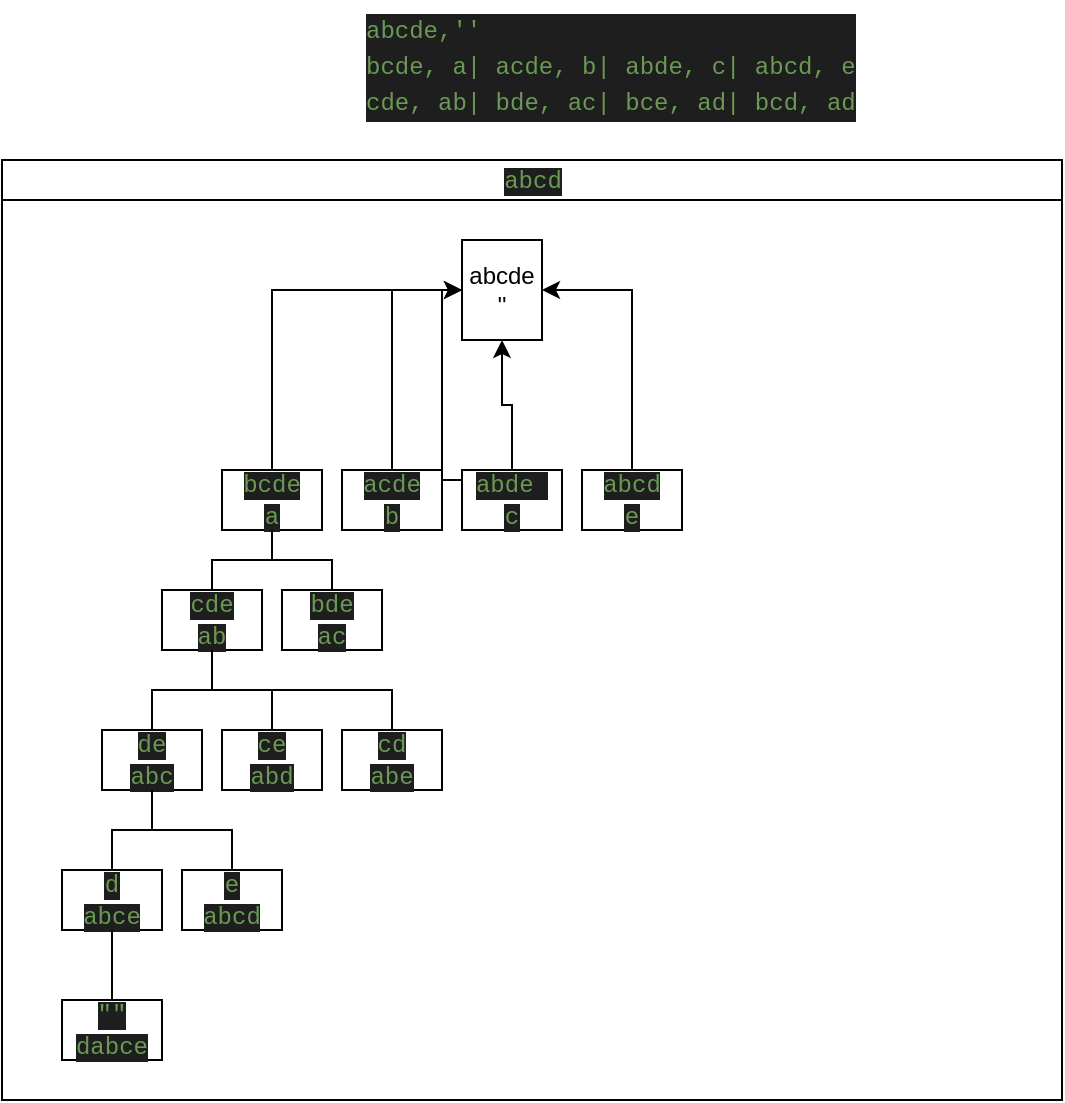 <mxfile version="13.6.5">
    <diagram id="B3iBNl-1eemlvpAMfwfV" name="Page-1">
        <mxGraphModel dx="1437" dy="495" grid="1" gridSize="10" guides="1" tooltips="1" connect="1" arrows="1" fold="1" page="1" pageScale="1" pageWidth="827" pageHeight="1169" math="0" shadow="0">
            <root>
                <mxCell id="0"/>
                <mxCell id="1" parent="0"/>
                <mxCell id="2" value="&lt;meta charset=&quot;utf-8&quot;&gt;&lt;div style=&quot;color: rgb(212, 212, 212); background-color: rgb(30, 30, 30); font-family: menlo, monaco, &amp;quot;courier new&amp;quot;, monospace; font-weight: normal; font-size: 12px; line-height: 18px;&quot;&gt;&lt;div&gt;&lt;span style=&quot;color: #6a9955&quot;&gt;                                abcde,''&lt;/span&gt;&lt;/div&gt;&lt;div&gt;&lt;span style=&quot;color: #6a9955&quot;&gt;            bcde, a|                 acde, b| abde, c| abcd, e&lt;/span&gt;&lt;/div&gt;&lt;div&gt;&lt;span style=&quot;color: #6a9955&quot;&gt;cde, ab| bde, ac| bce, ad| bcd, ad&lt;/span&gt;&lt;/div&gt;&lt;/div&gt;" style="text;whiteSpace=wrap;html=1;" parent="1" vertex="1">
                    <mxGeometry x="130" y="80" width="270" height="70" as="geometry"/>
                </mxCell>
                <mxCell id="3" value="&lt;meta charset=&quot;utf-8&quot;&gt;&lt;span style=&quot;color: rgb(106, 153, 85); font-family: menlo, monaco, &amp;quot;courier new&amp;quot;, monospace; font-size: 12px; font-style: normal; font-weight: 400; letter-spacing: normal; text-align: left; text-indent: 0px; text-transform: none; word-spacing: 0px; background-color: rgb(30, 30, 30); display: inline; float: none;&quot;&gt;abcd&lt;/span&gt;" style="swimlane;html=1;startSize=20;horizontal=1;containerType=tree;newEdgeStyle={&quot;edgeStyle&quot;:&quot;elbowEdgeStyle&quot;,&quot;startArrow&quot;:&quot;none&quot;,&quot;endArrow&quot;:&quot;none&quot;};" parent="1" vertex="1">
                    <mxGeometry x="-50" y="160" width="530" height="470" as="geometry"/>
                </mxCell>
                <mxCell id="4" value="" style="edgeStyle=elbowEdgeStyle;elbow=vertical;startArrow=none;endArrow=none;rounded=0;" parent="3" source="6" target="7" edge="1">
                    <mxGeometry relative="1" as="geometry">
                        <Array as="points">
                            <mxPoint x="170" y="65"/>
                        </Array>
                    </mxGeometry>
                </mxCell>
                <UserObject label="abcde&lt;br&gt;''" treeRoot="1" id="6">
                    <mxCell style="whiteSpace=wrap;html=1;align=center;treeFolding=1;treeMoving=1;newEdgeStyle={&quot;edgeStyle&quot;:&quot;elbowEdgeStyle&quot;,&quot;startArrow&quot;:&quot;none&quot;,&quot;endArrow&quot;:&quot;none&quot;};" parent="3" vertex="1">
                        <mxGeometry x="230" y="40" width="40" height="50" as="geometry"/>
                    </mxCell>
                </UserObject>
                <mxCell id="7" value="&lt;span style=&quot;color: rgb(106 , 153 , 85) ; font-family: &amp;#34;menlo&amp;#34; , &amp;#34;monaco&amp;#34; , &amp;#34;courier new&amp;#34; , monospace ; text-align: left ; background-color: rgb(30 , 30 , 30)&quot;&gt;bcde&lt;br&gt;a&lt;br&gt;&lt;/span&gt;" style="whiteSpace=wrap;html=1;align=center;verticalAlign=middle;treeFolding=1;treeMoving=1;newEdgeStyle={&quot;edgeStyle&quot;:&quot;elbowEdgeStyle&quot;,&quot;startArrow&quot;:&quot;none&quot;,&quot;endArrow&quot;:&quot;none&quot;};" parent="3" vertex="1">
                    <mxGeometry x="110" y="155" width="50" height="30" as="geometry"/>
                </mxCell>
                <mxCell id="14" style="edgeStyle=orthogonalEdgeStyle;rounded=0;orthogonalLoop=1;jettySize=auto;html=1;" edge="1" parent="3" source="11" target="6">
                    <mxGeometry relative="1" as="geometry"/>
                </mxCell>
                <mxCell id="22" style="edgeStyle=orthogonalEdgeStyle;rounded=0;orthogonalLoop=1;jettySize=auto;html=1;" edge="1" parent="3" source="11" target="6">
                    <mxGeometry relative="1" as="geometry">
                        <Array as="points">
                            <mxPoint x="220" y="160"/>
                            <mxPoint x="220" y="65"/>
                        </Array>
                    </mxGeometry>
                </mxCell>
                <mxCell id="11" value="&lt;span style=&quot;color: rgb(106 , 153 , 85) ; font-family: &amp;#34;menlo&amp;#34; , &amp;#34;monaco&amp;#34; , &amp;#34;courier new&amp;#34; , monospace ; text-align: left ; background-color: rgb(30 , 30 , 30)&quot;&gt;abde&amp;nbsp;&lt;br&gt;&lt;/span&gt;&lt;span style=&quot;color: rgb(106 , 153 , 85) ; font-family: &amp;#34;menlo&amp;#34; , &amp;#34;monaco&amp;#34; , &amp;#34;courier new&amp;#34; , monospace ; text-align: left ; background-color: rgb(30 , 30 , 30)&quot;&gt;c&lt;br&gt;&lt;/span&gt;" style="whiteSpace=wrap;html=1;align=center;verticalAlign=middle;treeFolding=1;treeMoving=1;newEdgeStyle={&quot;edgeStyle&quot;:&quot;elbowEdgeStyle&quot;,&quot;startArrow&quot;:&quot;none&quot;,&quot;endArrow&quot;:&quot;none&quot;};" vertex="1" parent="3">
                    <mxGeometry x="230" y="155" width="50" height="30" as="geometry"/>
                </mxCell>
                <mxCell id="13" style="edgeStyle=orthogonalEdgeStyle;rounded=0;orthogonalLoop=1;jettySize=auto;html=1;" edge="1" parent="3" source="10" target="6">
                    <mxGeometry relative="1" as="geometry">
                        <Array as="points">
                            <mxPoint x="195" y="65"/>
                        </Array>
                    </mxGeometry>
                </mxCell>
                <mxCell id="10" value="&lt;span style=&quot;color: rgb(106 , 153 , 85) ; font-family: &amp;#34;menlo&amp;#34; , &amp;#34;monaco&amp;#34; , &amp;#34;courier new&amp;#34; , monospace ; text-align: left ; background-color: rgb(30 , 30 , 30)&quot;&gt;acde&lt;br&gt;&lt;/span&gt;&lt;span style=&quot;color: rgb(106 , 153 , 85) ; font-family: &amp;#34;menlo&amp;#34; , &amp;#34;monaco&amp;#34; , &amp;#34;courier new&amp;#34; , monospace ; text-align: left ; background-color: rgb(30 , 30 , 30)&quot;&gt;b&lt;br&gt;&lt;/span&gt;" style="whiteSpace=wrap;html=1;align=center;verticalAlign=middle;treeFolding=1;treeMoving=1;newEdgeStyle={&quot;edgeStyle&quot;:&quot;elbowEdgeStyle&quot;,&quot;startArrow&quot;:&quot;none&quot;,&quot;endArrow&quot;:&quot;none&quot;};" vertex="1" parent="3">
                    <mxGeometry x="170" y="155" width="50" height="30" as="geometry"/>
                </mxCell>
                <mxCell id="15" style="edgeStyle=orthogonalEdgeStyle;rounded=0;orthogonalLoop=1;jettySize=auto;html=1;" edge="1" parent="3" source="12" target="6">
                    <mxGeometry relative="1" as="geometry">
                        <Array as="points">
                            <mxPoint x="315" y="65"/>
                        </Array>
                    </mxGeometry>
                </mxCell>
                <mxCell id="12" value="&lt;span style=&quot;color: rgb(106 , 153 , 85) ; font-family: &amp;#34;menlo&amp;#34; , &amp;#34;monaco&amp;#34; , &amp;#34;courier new&amp;#34; , monospace ; text-align: left ; background-color: rgb(30 , 30 , 30)&quot;&gt;abcd&lt;br&gt;&lt;/span&gt;&lt;span style=&quot;color: rgb(106 , 153 , 85) ; font-family: &amp;#34;menlo&amp;#34; , &amp;#34;monaco&amp;#34; , &amp;#34;courier new&amp;#34; , monospace ; text-align: left ; background-color: rgb(30 , 30 , 30)&quot;&gt;e&lt;br&gt;&lt;/span&gt;" style="whiteSpace=wrap;html=1;align=center;verticalAlign=middle;treeFolding=1;treeMoving=1;newEdgeStyle={&quot;edgeStyle&quot;:&quot;elbowEdgeStyle&quot;,&quot;startArrow&quot;:&quot;none&quot;,&quot;endArrow&quot;:&quot;none&quot;};" vertex="1" parent="3">
                    <mxGeometry x="290" y="155" width="50" height="30" as="geometry"/>
                </mxCell>
                <mxCell id="23" value="" style="edgeStyle=elbowEdgeStyle;elbow=vertical;startArrow=none;endArrow=none;rounded=0;" edge="1" target="24" source="7" parent="3">
                    <mxGeometry relative="1" as="geometry">
                        <mxPoint x="380" y="255" as="sourcePoint"/>
                    </mxGeometry>
                </mxCell>
                <mxCell id="24" value="&lt;span style=&quot;color: rgb(106 , 153 , 85) ; font-family: &amp;#34;menlo&amp;#34; , &amp;#34;monaco&amp;#34; , &amp;#34;courier new&amp;#34; , monospace ; text-align: left ; background-color: rgb(30 , 30 , 30)&quot;&gt;cde&lt;br&gt;&lt;/span&gt;&lt;span style=&quot;color: rgb(106 , 153 , 85) ; font-family: &amp;#34;menlo&amp;#34; , &amp;#34;monaco&amp;#34; , &amp;#34;courier new&amp;#34; , monospace ; text-align: left ; background-color: rgb(30 , 30 , 30)&quot;&gt;ab&lt;br&gt;&lt;/span&gt;" style="whiteSpace=wrap;html=1;align=center;verticalAlign=middle;treeFolding=1;treeMoving=1;newEdgeStyle={&quot;edgeStyle&quot;:&quot;elbowEdgeStyle&quot;,&quot;startArrow&quot;:&quot;none&quot;,&quot;endArrow&quot;:&quot;none&quot;};" vertex="1" parent="3">
                    <mxGeometry x="80" y="215" width="50" height="30" as="geometry"/>
                </mxCell>
                <mxCell id="25" value="" style="edgeStyle=elbowEdgeStyle;elbow=vertical;startArrow=none;endArrow=none;rounded=0;" edge="1" target="26" source="7" parent="3">
                    <mxGeometry relative="1" as="geometry">
                        <mxPoint x="380" y="255" as="sourcePoint"/>
                    </mxGeometry>
                </mxCell>
                <mxCell id="26" value="&lt;span style=&quot;color: rgb(106 , 153 , 85) ; font-family: &amp;#34;menlo&amp;#34; , &amp;#34;monaco&amp;#34; , &amp;#34;courier new&amp;#34; , monospace ; text-align: left ; background-color: rgb(30 , 30 , 30)&quot;&gt;bde&lt;br&gt;&lt;/span&gt;&lt;span style=&quot;color: rgb(106 , 153 , 85) ; font-family: &amp;#34;menlo&amp;#34; , &amp;#34;monaco&amp;#34; , &amp;#34;courier new&amp;#34; , monospace ; text-align: left ; background-color: rgb(30 , 30 , 30)&quot;&gt;ac&lt;br&gt;&lt;/span&gt;" style="whiteSpace=wrap;html=1;align=center;verticalAlign=middle;treeFolding=1;treeMoving=1;newEdgeStyle={&quot;edgeStyle&quot;:&quot;elbowEdgeStyle&quot;,&quot;startArrow&quot;:&quot;none&quot;,&quot;endArrow&quot;:&quot;none&quot;};" vertex="1" parent="3">
                    <mxGeometry x="140" y="215" width="50" height="30" as="geometry"/>
                </mxCell>
                <mxCell id="27" value="" style="edgeStyle=elbowEdgeStyle;elbow=vertical;startArrow=none;endArrow=none;rounded=0;" edge="1" target="28" source="24" parent="3">
                    <mxGeometry relative="1" as="geometry">
                        <mxPoint x="225" y="335" as="sourcePoint"/>
                    </mxGeometry>
                </mxCell>
                <mxCell id="28" value="&lt;span style=&quot;color: rgb(106 , 153 , 85) ; font-family: &amp;#34;menlo&amp;#34; , &amp;#34;monaco&amp;#34; , &amp;#34;courier new&amp;#34; , monospace ; text-align: left ; background-color: rgb(30 , 30 , 30)&quot;&gt;de&lt;br&gt;abc&lt;br&gt;&lt;/span&gt;" style="whiteSpace=wrap;html=1;align=center;verticalAlign=middle;treeFolding=1;treeMoving=1;newEdgeStyle={&quot;edgeStyle&quot;:&quot;elbowEdgeStyle&quot;,&quot;startArrow&quot;:&quot;none&quot;,&quot;endArrow&quot;:&quot;none&quot;};" vertex="1" parent="3">
                    <mxGeometry x="50" y="285" width="50" height="30" as="geometry"/>
                </mxCell>
                <mxCell id="29" value="" style="edgeStyle=elbowEdgeStyle;elbow=vertical;startArrow=none;endArrow=none;rounded=0;" edge="1" target="30" source="28" parent="3">
                    <mxGeometry relative="1" as="geometry">
                        <mxPoint x="195" y="405" as="sourcePoint"/>
                    </mxGeometry>
                </mxCell>
                <mxCell id="30" value="&lt;span style=&quot;color: rgb(106 , 153 , 85) ; font-family: &amp;#34;menlo&amp;#34; , &amp;#34;monaco&amp;#34; , &amp;#34;courier new&amp;#34; , monospace ; text-align: left ; background-color: rgb(30 , 30 , 30)&quot;&gt;d&lt;br&gt;abce&lt;br&gt;&lt;/span&gt;" style="whiteSpace=wrap;html=1;align=center;verticalAlign=middle;treeFolding=1;treeMoving=1;newEdgeStyle={&quot;edgeStyle&quot;:&quot;elbowEdgeStyle&quot;,&quot;startArrow&quot;:&quot;none&quot;,&quot;endArrow&quot;:&quot;none&quot;};" vertex="1" parent="3">
                    <mxGeometry x="30" y="355" width="50" height="30" as="geometry"/>
                </mxCell>
                <mxCell id="31" value="" style="edgeStyle=elbowEdgeStyle;elbow=vertical;startArrow=none;endArrow=none;rounded=0;" edge="1" target="32" source="24" parent="3">
                    <mxGeometry relative="1" as="geometry">
                        <mxPoint x="225" y="335" as="sourcePoint"/>
                    </mxGeometry>
                </mxCell>
                <mxCell id="32" value="&lt;span style=&quot;color: rgb(106 , 153 , 85) ; font-family: &amp;#34;menlo&amp;#34; , &amp;#34;monaco&amp;#34; , &amp;#34;courier new&amp;#34; , monospace ; text-align: left ; background-color: rgb(30 , 30 , 30)&quot;&gt;ce&lt;br&gt;abd&lt;br&gt;&lt;/span&gt;" style="whiteSpace=wrap;html=1;align=center;verticalAlign=middle;treeFolding=1;treeMoving=1;newEdgeStyle={&quot;edgeStyle&quot;:&quot;elbowEdgeStyle&quot;,&quot;startArrow&quot;:&quot;none&quot;,&quot;endArrow&quot;:&quot;none&quot;};" vertex="1" parent="3">
                    <mxGeometry x="110" y="285" width="50" height="30" as="geometry"/>
                </mxCell>
                <mxCell id="33" value="" style="edgeStyle=elbowEdgeStyle;elbow=vertical;startArrow=none;endArrow=none;rounded=0;" edge="1" target="34" source="24" parent="3">
                    <mxGeometry relative="1" as="geometry">
                        <mxPoint x="225" y="405" as="sourcePoint"/>
                    </mxGeometry>
                </mxCell>
                <mxCell id="34" value="&lt;span style=&quot;color: rgb(106 , 153 , 85) ; font-family: &amp;#34;menlo&amp;#34; , &amp;#34;monaco&amp;#34; , &amp;#34;courier new&amp;#34; , monospace ; text-align: left ; background-color: rgb(30 , 30 , 30)&quot;&gt;cd&lt;br&gt;abe&lt;br&gt;&lt;/span&gt;" style="whiteSpace=wrap;html=1;align=center;verticalAlign=middle;treeFolding=1;treeMoving=1;newEdgeStyle={&quot;edgeStyle&quot;:&quot;elbowEdgeStyle&quot;,&quot;startArrow&quot;:&quot;none&quot;,&quot;endArrow&quot;:&quot;none&quot;};" vertex="1" parent="3">
                    <mxGeometry x="170" y="285" width="50" height="30" as="geometry"/>
                </mxCell>
                <mxCell id="35" value="" style="edgeStyle=elbowEdgeStyle;elbow=vertical;startArrow=none;endArrow=none;rounded=0;" edge="1" target="36" source="28" parent="3">
                    <mxGeometry relative="1" as="geometry">
                        <mxPoint x="195" y="475" as="sourcePoint"/>
                    </mxGeometry>
                </mxCell>
                <mxCell id="36" value="&lt;span style=&quot;color: rgb(106 , 153 , 85) ; font-family: &amp;#34;menlo&amp;#34; , &amp;#34;monaco&amp;#34; , &amp;#34;courier new&amp;#34; , monospace ; text-align: left ; background-color: rgb(30 , 30 , 30)&quot;&gt;e&lt;br&gt;abcd&lt;br&gt;&lt;/span&gt;" style="whiteSpace=wrap;html=1;align=center;verticalAlign=middle;treeFolding=1;treeMoving=1;newEdgeStyle={&quot;edgeStyle&quot;:&quot;elbowEdgeStyle&quot;,&quot;startArrow&quot;:&quot;none&quot;,&quot;endArrow&quot;:&quot;none&quot;};" vertex="1" parent="3">
                    <mxGeometry x="90" y="355" width="50" height="30" as="geometry"/>
                </mxCell>
                <mxCell id="37" value="" style="edgeStyle=elbowEdgeStyle;elbow=vertical;startArrow=none;endArrow=none;rounded=0;entryX=0.5;entryY=0;entryDx=0;entryDy=0;" edge="1" target="38" source="30" parent="3">
                    <mxGeometry relative="1" as="geometry">
                        <mxPoint x="205" y="475" as="sourcePoint"/>
                        <mxPoint x="85" y="425" as="targetPoint"/>
                    </mxGeometry>
                </mxCell>
                <mxCell id="38" value="&lt;span style=&quot;color: rgb(106 , 153 , 85) ; font-family: &amp;#34;menlo&amp;#34; , &amp;#34;monaco&amp;#34; , &amp;#34;courier new&amp;#34; , monospace ; text-align: left ; background-color: rgb(30 , 30 , 30)&quot;&gt;&quot;&quot;&lt;br&gt;dabce&lt;br&gt;&lt;/span&gt;" style="whiteSpace=wrap;html=1;align=center;verticalAlign=middle;treeFolding=1;treeMoving=1;newEdgeStyle={&quot;edgeStyle&quot;:&quot;elbowEdgeStyle&quot;,&quot;startArrow&quot;:&quot;none&quot;,&quot;endArrow&quot;:&quot;none&quot;};" vertex="1" parent="3">
                    <mxGeometry x="30" y="420" width="50" height="30" as="geometry"/>
                </mxCell>
            </root>
        </mxGraphModel>
    </diagram>
</mxfile>
